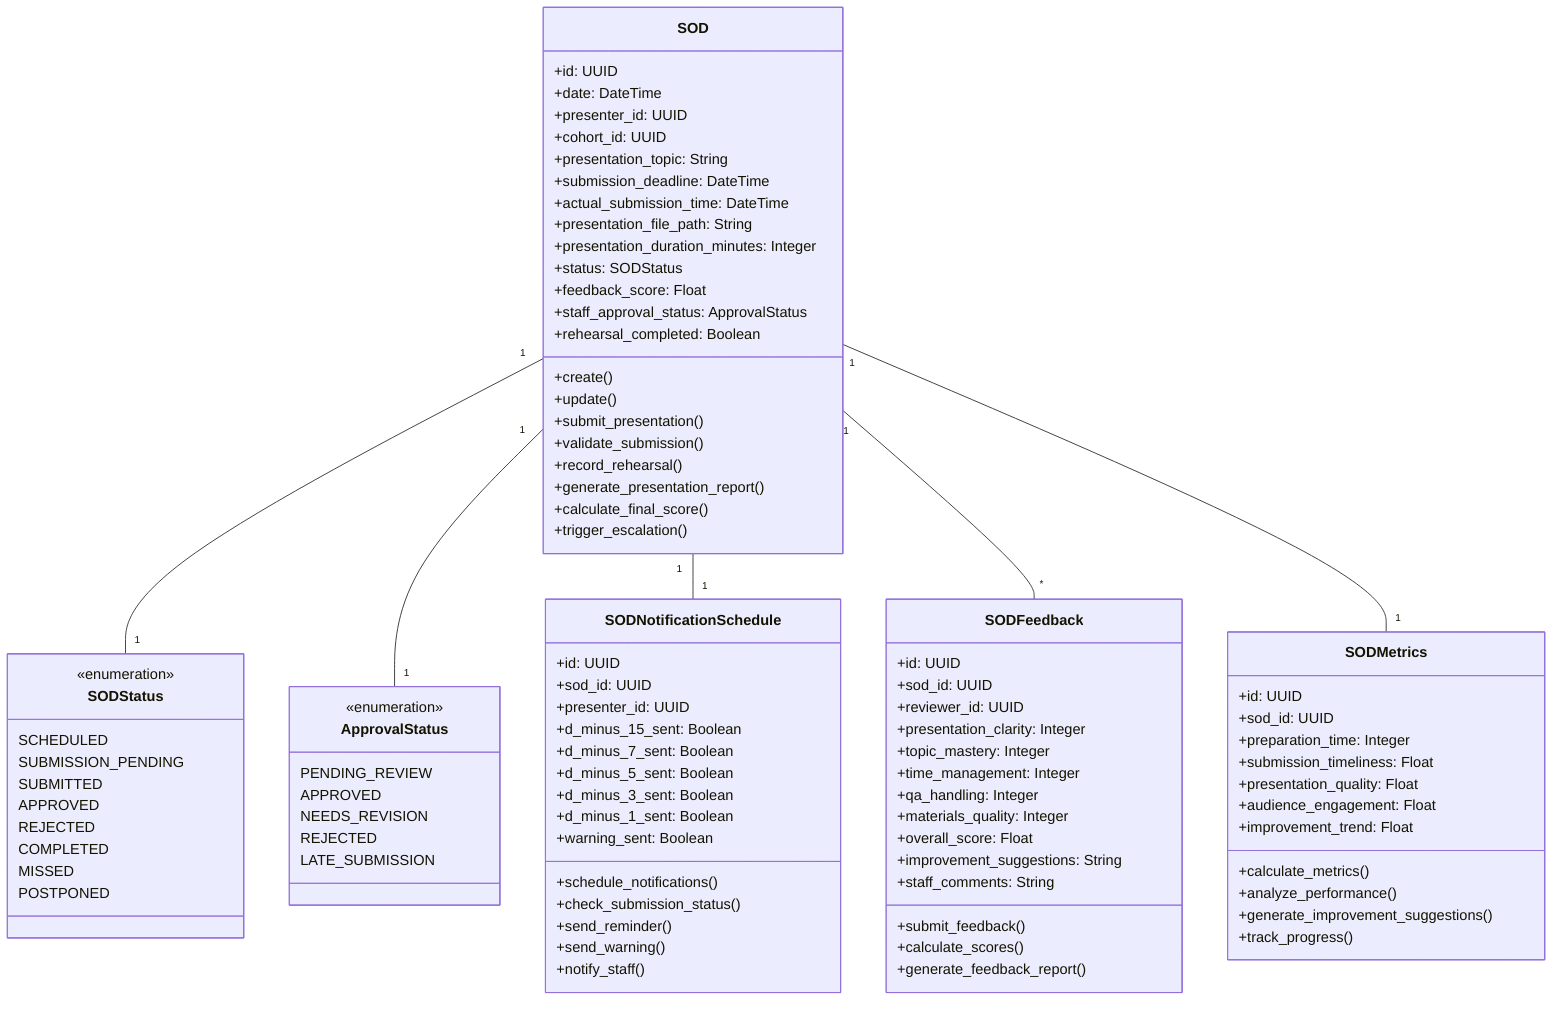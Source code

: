 classDiagram
    class SOD {
        +id: UUID
        +date: DateTime
        +presenter_id: UUID
        +cohort_id: UUID
        +presentation_topic: String
        +submission_deadline: DateTime
        +actual_submission_time: DateTime
        +presentation_file_path: String
        +presentation_duration_minutes: Integer
        +status: SODStatus
        +feedback_score: Float
        +staff_approval_status: ApprovalStatus
        +rehearsal_completed: Boolean
        +create()
        +update()
        +submit_presentation()
        +validate_submission()
        +record_rehearsal()
        +generate_presentation_report()
        +calculate_final_score()
        +trigger_escalation()
    }

    class SODStatus {
        <<enumeration>>
        SCHEDULED
        SUBMISSION_PENDING
        SUBMITTED
        APPROVED
        REJECTED
        COMPLETED
        MISSED
        POSTPONED
    }

    class ApprovalStatus {
        <<enumeration>>
        PENDING_REVIEW
        APPROVED
        NEEDS_REVISION
        REJECTED
        LATE_SUBMISSION
    }

    class SODNotificationSchedule {
        +id: UUID
        +sod_id: UUID
        +presenter_id: UUID
        +d_minus_15_sent: Boolean
        +d_minus_7_sent: Boolean
        +d_minus_5_sent: Boolean
        +d_minus_3_sent: Boolean
        +d_minus_1_sent: Boolean
        +warning_sent: Boolean
        +schedule_notifications()
        +check_submission_status()
        +send_reminder()
        +send_warning()
        +notify_staff()
    }

    class SODFeedback {
        +id: UUID
        +sod_id: UUID
        +reviewer_id: UUID
        +presentation_clarity: Integer
        +topic_mastery: Integer
        +time_management: Integer
        +qa_handling: Integer
        +materials_quality: Integer
        +overall_score: Float
        +improvement_suggestions: String
        +staff_comments: String
        +submit_feedback()
        +calculate_scores()
        +generate_feedback_report()
    }

    class SODMetrics {
        +id: UUID
        +sod_id: UUID
        +preparation_time: Integer
        +submission_timeliness: Float
        +presentation_quality: Float
        +audience_engagement: Float
        +improvement_trend: Float
        +calculate_metrics()
        +analyze_performance()
        +generate_improvement_suggestions()
        +track_progress()
    }

    SOD "1" -- "1" SODStatus
    SOD "1" -- "1" ApprovalStatus
    SOD "1" -- "1" SODNotificationSchedule
    SOD "1" -- "*" SODFeedback
    SOD "1" -- "1" SODMetrics